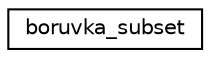 digraph "Graphical Class Hierarchy"
{
  edge [fontname="Helvetica",fontsize="10",labelfontname="Helvetica",labelfontsize="10"];
  node [fontname="Helvetica",fontsize="10",shape=record];
  rankdir="LR";
  Node0 [label="boruvka_subset",height=0.2,width=0.4,color="black", fillcolor="white", style="filled",URL="$classboruvka__subset.html"];
}
